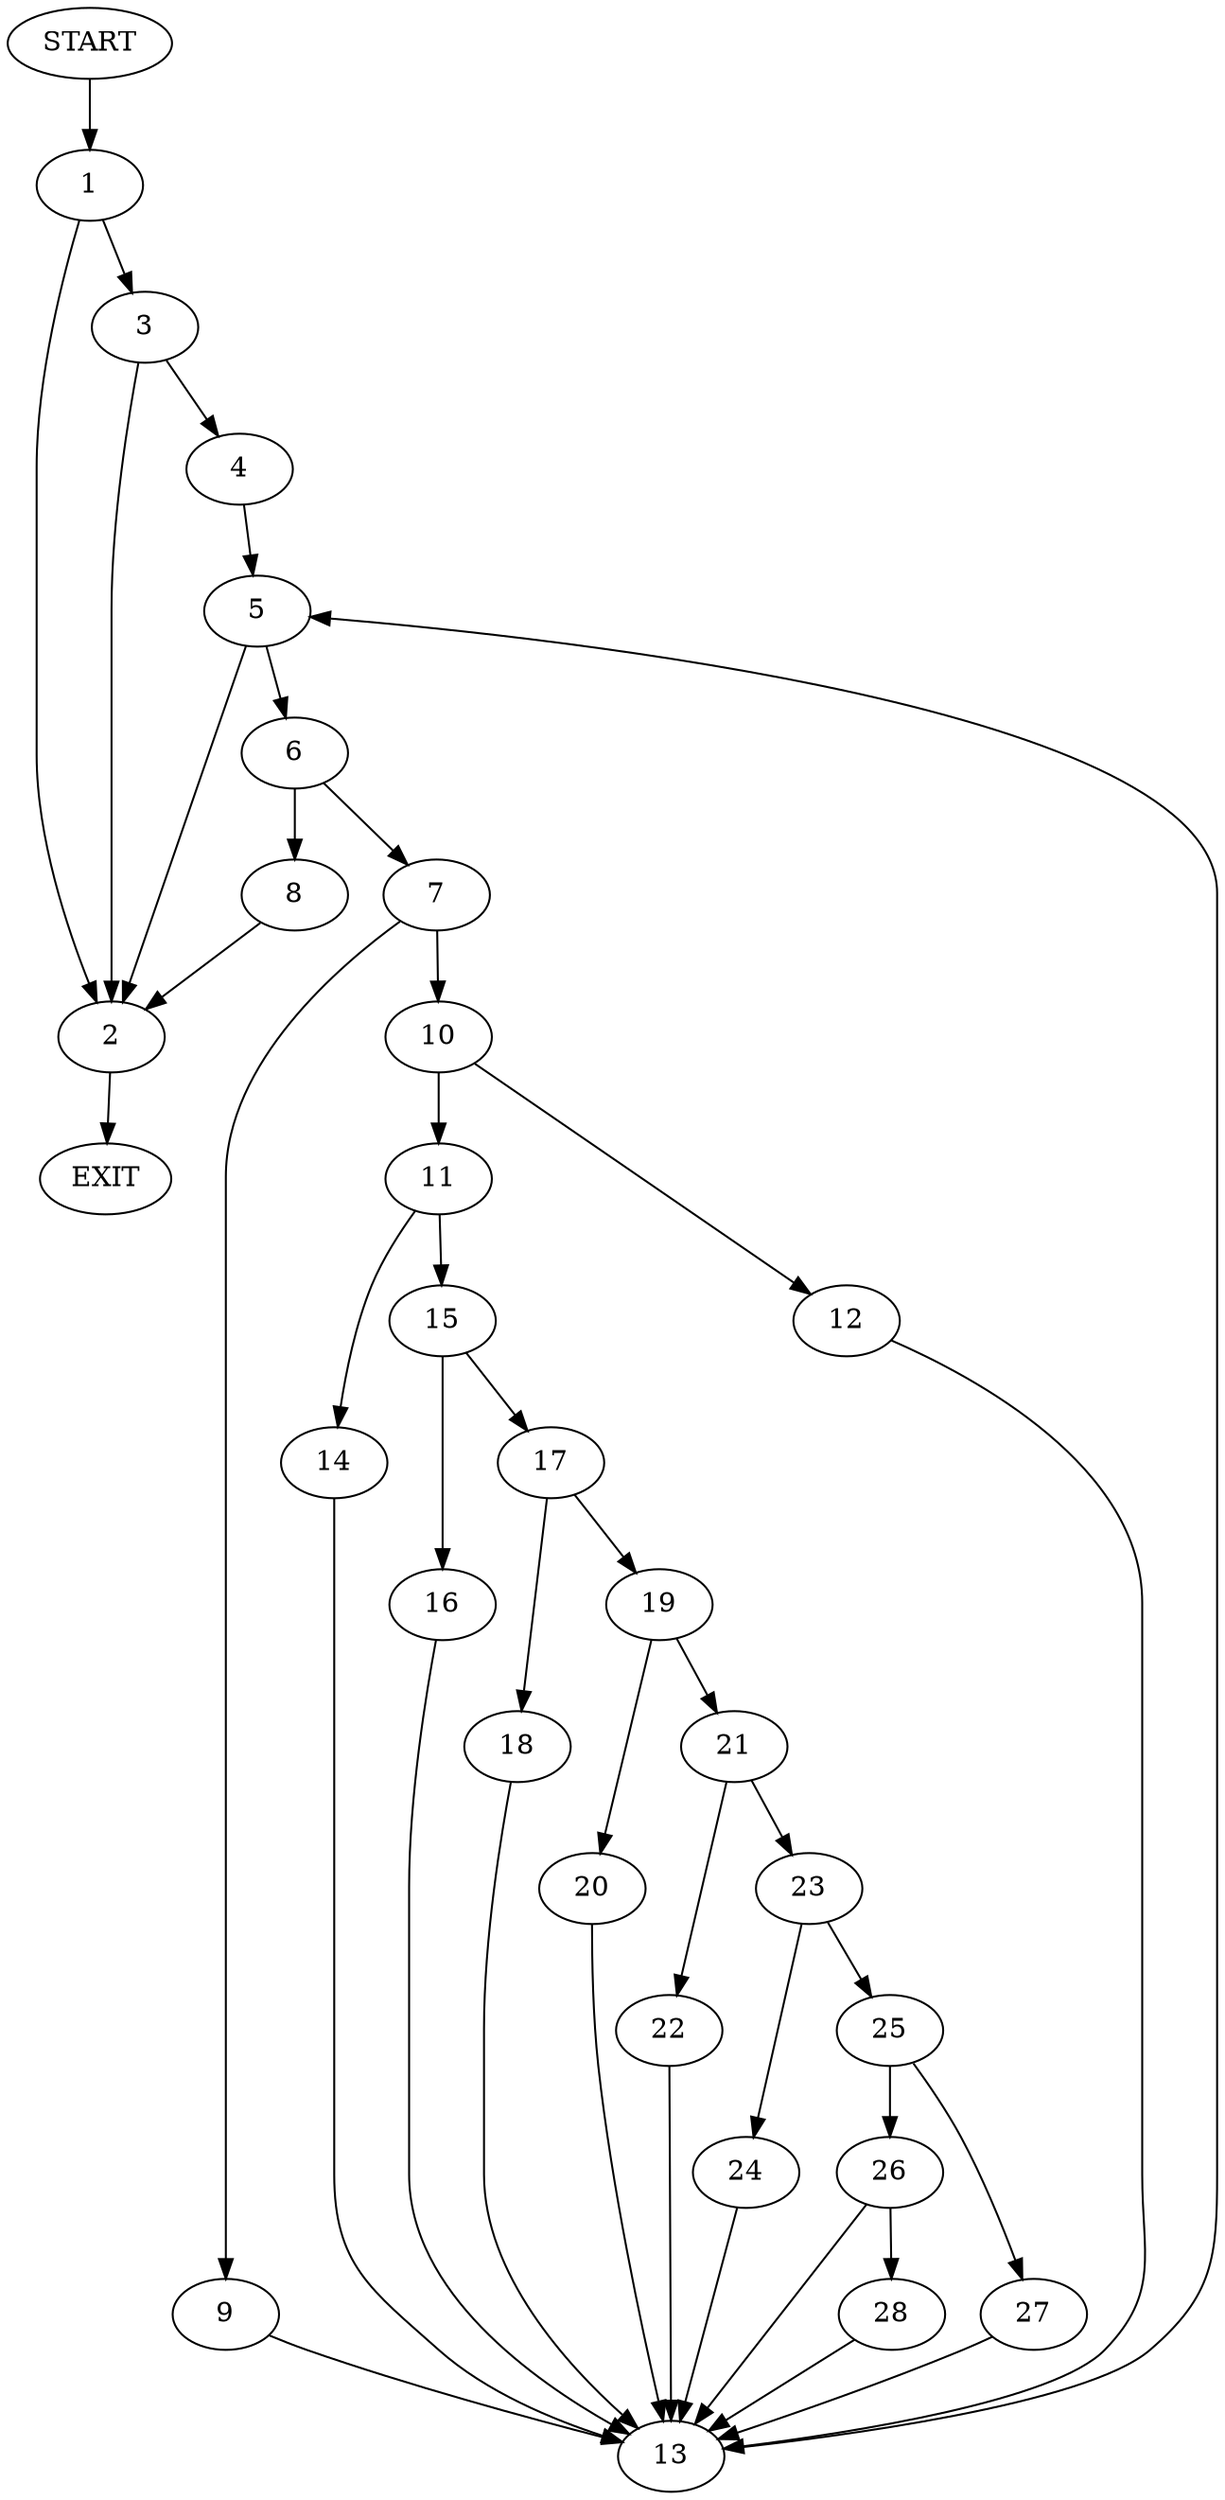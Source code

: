 digraph {
0 [label="START"]
29 [label="EXIT"]
0 -> 1
1 -> 2
1 -> 3
3 -> 4
3 -> 2
2 -> 29
4 -> 5
5 -> 6
5 -> 2
6 -> 7
6 -> 8
8 -> 2
7 -> 9
7 -> 10
10 -> 11
10 -> 12
9 -> 13
13 -> 5
11 -> 14
11 -> 15
12 -> 13
15 -> 16
15 -> 17
14 -> 13
16 -> 13
17 -> 18
17 -> 19
18 -> 13
19 -> 20
19 -> 21
21 -> 22
21 -> 23
20 -> 13
23 -> 24
23 -> 25
22 -> 13
25 -> 26
25 -> 27
24 -> 13
27 -> 13
26 -> 13
26 -> 28
28 -> 13
}
